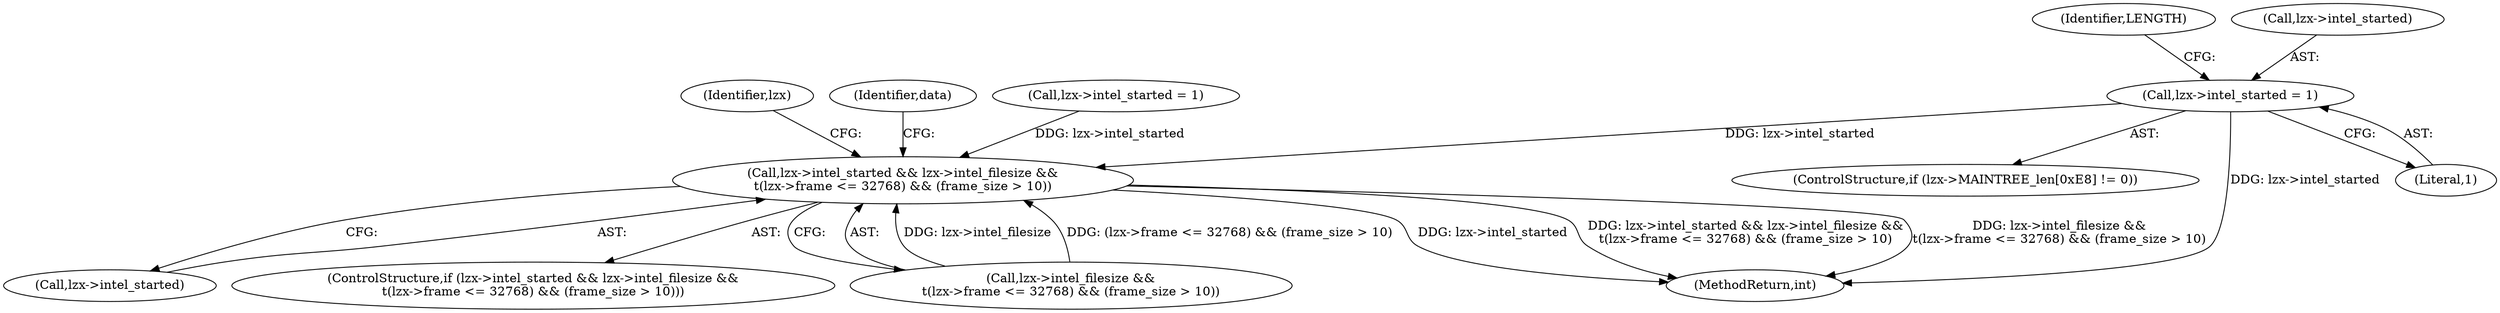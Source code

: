 digraph "0_libmspack_18b6a2cc0b87536015bedd4f7763e6b02d5aa4f3@pointer" {
"1000565" [label="(Call,lzx->intel_started = 1)"];
"1001571" [label="(Call,lzx->intel_started && lzx->intel_filesize &&\n\t(lzx->frame <= 32768) && (frame_size > 10))"];
"1000557" [label="(ControlStructure,if (lzx->MAINTREE_len[0xE8] != 0))"];
"1000571" [label="(Identifier,LENGTH)"];
"1000565" [label="(Call,lzx->intel_started = 1)"];
"1001571" [label="(Call,lzx->intel_started && lzx->intel_filesize &&\n\t(lzx->frame <= 32768) && (frame_size > 10))"];
"1000566" [label="(Call,lzx->intel_started)"];
"1001748" [label="(Identifier,lzx)"];
"1001572" [label="(Call,lzx->intel_started)"];
"1001575" [label="(Call,lzx->intel_filesize &&\n\t(lzx->frame <= 32768) && (frame_size > 10))"];
"1001570" [label="(ControlStructure,if (lzx->intel_started && lzx->intel_filesize &&\n\t(lzx->frame <= 32768) && (frame_size > 10)))"];
"1001591" [label="(Identifier,data)"];
"1001883" [label="(MethodReturn,int)"];
"1000569" [label="(Literal,1)"];
"1000578" [label="(Call,lzx->intel_started = 1)"];
"1000565" -> "1000557"  [label="AST: "];
"1000565" -> "1000569"  [label="CFG: "];
"1000566" -> "1000565"  [label="AST: "];
"1000569" -> "1000565"  [label="AST: "];
"1000571" -> "1000565"  [label="CFG: "];
"1000565" -> "1001883"  [label="DDG: lzx->intel_started"];
"1000565" -> "1001571"  [label="DDG: lzx->intel_started"];
"1001571" -> "1001570"  [label="AST: "];
"1001571" -> "1001572"  [label="CFG: "];
"1001571" -> "1001575"  [label="CFG: "];
"1001572" -> "1001571"  [label="AST: "];
"1001575" -> "1001571"  [label="AST: "];
"1001591" -> "1001571"  [label="CFG: "];
"1001748" -> "1001571"  [label="CFG: "];
"1001571" -> "1001883"  [label="DDG: lzx->intel_started"];
"1001571" -> "1001883"  [label="DDG: lzx->intel_started && lzx->intel_filesize &&\n\t(lzx->frame <= 32768) && (frame_size > 10)"];
"1001571" -> "1001883"  [label="DDG: lzx->intel_filesize &&\n\t(lzx->frame <= 32768) && (frame_size > 10)"];
"1000578" -> "1001571"  [label="DDG: lzx->intel_started"];
"1001575" -> "1001571"  [label="DDG: lzx->intel_filesize"];
"1001575" -> "1001571"  [label="DDG: (lzx->frame <= 32768) && (frame_size > 10)"];
}

